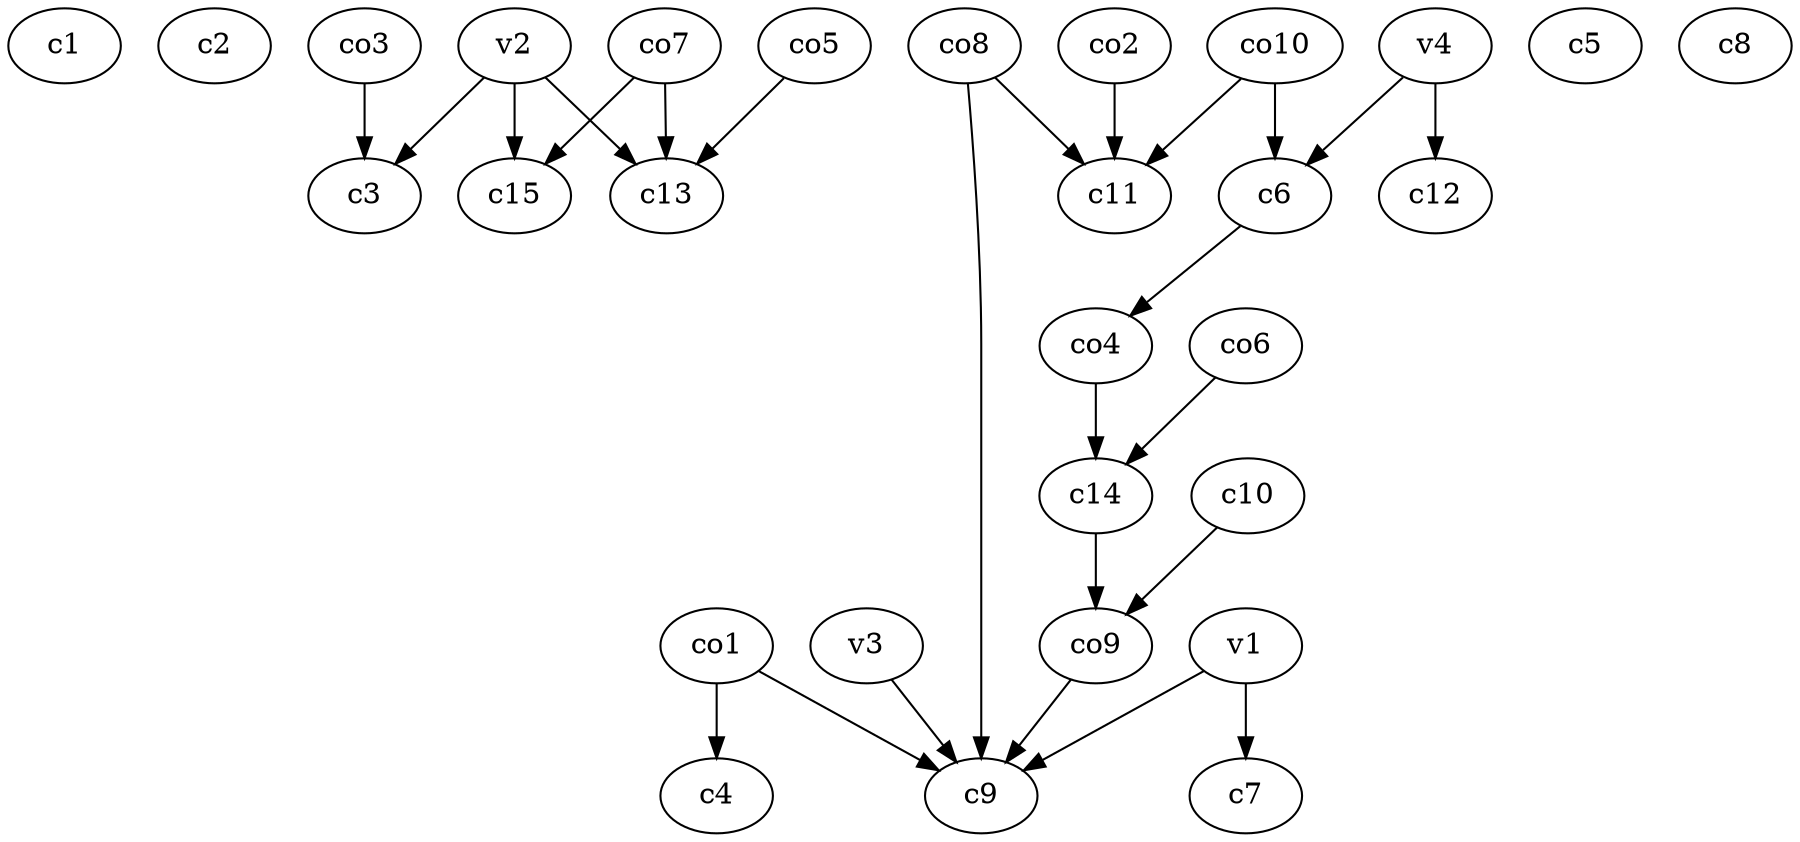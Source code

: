 strict digraph  {
c1;
c2;
c3;
c4;
c5;
c6;
c7;
c8;
c9;
c10;
c11;
c12;
c13;
c14;
c15;
v1;
v2;
v3;
v4;
co1;
co2;
co3;
co4;
co5;
co6;
co7;
co8;
co9;
co10;
c6 -> co4  [weight=1];
c10 -> co9  [weight=1];
c14 -> co9  [weight=1];
v1 -> c7  [weight=1];
v1 -> c9  [weight=1];
v2 -> c3  [weight=1];
v2 -> c13  [weight=1];
v2 -> c15  [weight=1];
v3 -> c9  [weight=1];
v4 -> c6  [weight=1];
v4 -> c12  [weight=1];
co1 -> c9  [weight=1];
co1 -> c4  [weight=1];
co2 -> c11  [weight=1];
co3 -> c3  [weight=1];
co4 -> c14  [weight=1];
co5 -> c13  [weight=1];
co6 -> c14  [weight=1];
co7 -> c13  [weight=1];
co7 -> c15  [weight=1];
co8 -> c11  [weight=1];
co8 -> c9  [weight=1];
co9 -> c9  [weight=1];
co10 -> c11  [weight=1];
co10 -> c6  [weight=1];
}
